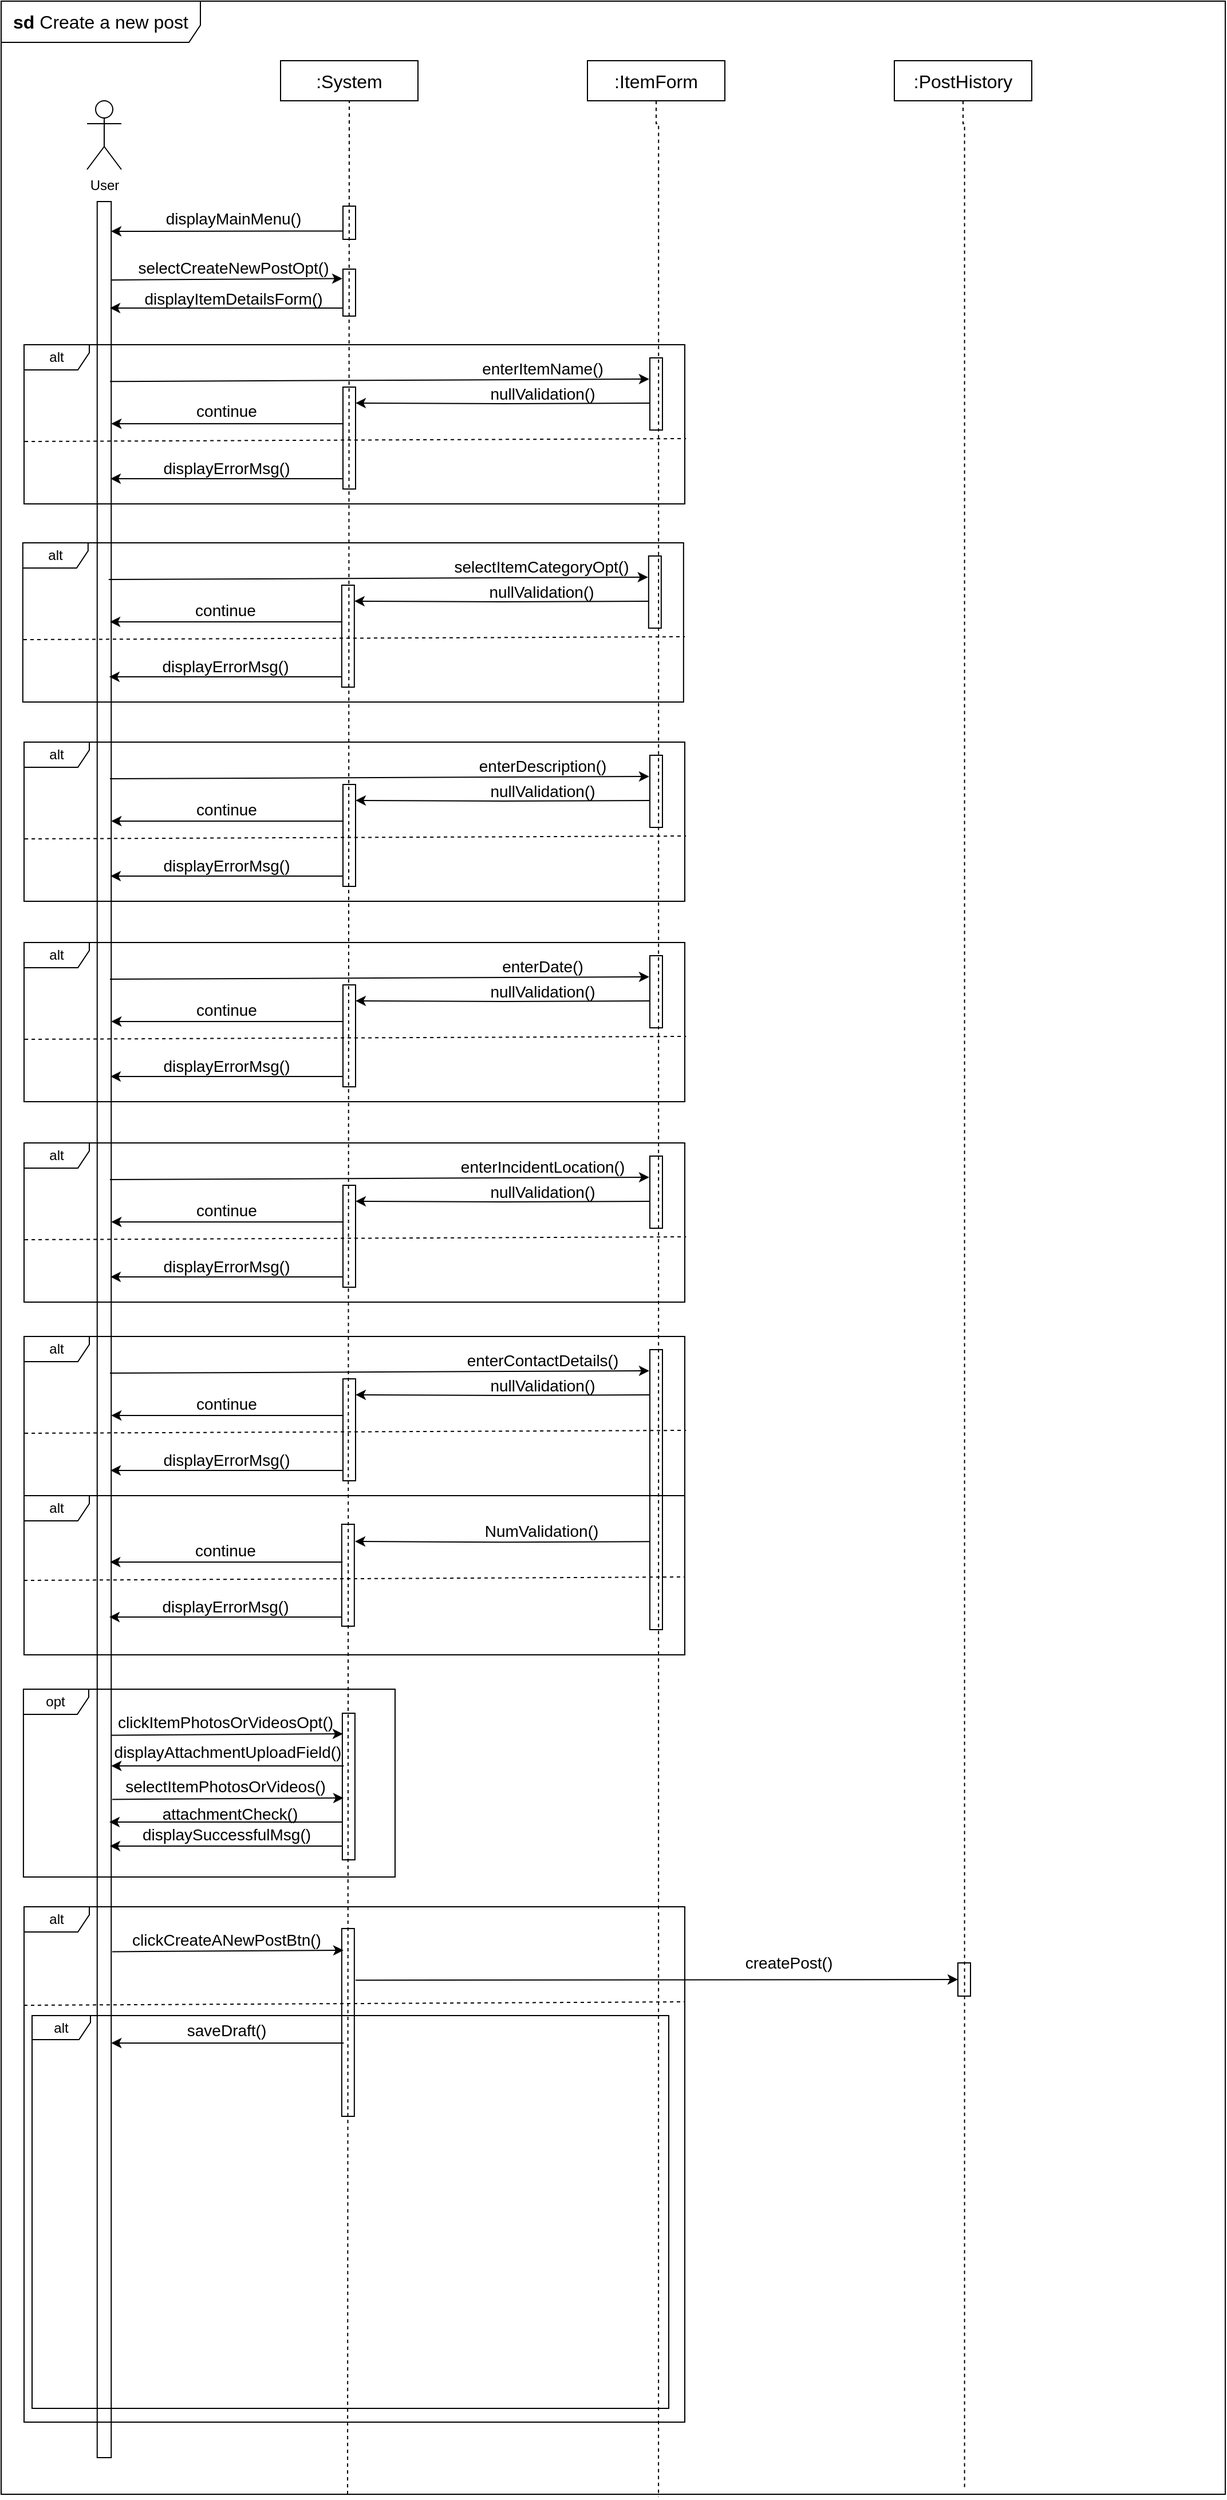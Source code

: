 <mxfile version="28.1.0">
  <diagram name="Page-1" id="sgsQ7huBA6DXoUmc6Gqc">
    <mxGraphModel dx="922" dy="937" grid="0" gridSize="10" guides="1" tooltips="1" connect="1" arrows="1" fold="1" page="0" pageScale="1" pageWidth="1100" pageHeight="850" math="0" shadow="0">
      <root>
        <mxCell id="0" />
        <mxCell id="1" parent="0" />
        <mxCell id="ZG9ES1SagPVRFGCV5ww2-1" value="User" style="shape=umlActor;verticalLabelPosition=bottom;verticalAlign=top;html=1;outlineConnect=0;" parent="1" vertex="1">
          <mxGeometry x="87" y="103" width="30" height="60" as="geometry" />
        </mxCell>
        <mxCell id="ZG9ES1SagPVRFGCV5ww2-2" value="" style="rounded=0;whiteSpace=wrap;html=1;" parent="1" vertex="1">
          <mxGeometry x="95.88" y="191" width="12.25" height="1970" as="geometry" />
        </mxCell>
        <mxCell id="ZG9ES1SagPVRFGCV5ww2-4" value="&lt;font style=&quot;font-size: 16px;&quot;&gt;&lt;b style=&quot;&quot;&gt;sd&lt;/b&gt; Create a new post&lt;/font&gt;" style="shape=umlFrame;whiteSpace=wrap;html=1;pointerEvents=0;width=174;height=36;movable=1;resizable=1;rotatable=1;deletable=1;editable=1;locked=0;connectable=1;" parent="1" vertex="1">
          <mxGeometry x="12" y="16" width="1069" height="2177" as="geometry" />
        </mxCell>
        <mxCell id="eCXgvbWs65na6q_Dgukh-114" style="edgeStyle=orthogonalEdgeStyle;rounded=0;orthogonalLoop=1;jettySize=auto;html=1;exitX=0.5;exitY=1;exitDx=0;exitDy=0;dashed=1;endArrow=none;endFill=0;movable=1;resizable=1;rotatable=1;deletable=1;editable=1;locked=0;connectable=1;entryX=0.537;entryY=1.001;entryDx=0;entryDy=0;entryPerimeter=0;" parent="1" source="ZG9ES1SagPVRFGCV5ww2-6" edge="1" target="ZG9ES1SagPVRFGCV5ww2-4">
          <mxGeometry relative="1" as="geometry">
            <mxPoint x="584" y="2029" as="targetPoint" />
          </mxGeometry>
        </mxCell>
        <mxCell id="ZG9ES1SagPVRFGCV5ww2-6" value=":ItemForm" style="rounded=0;whiteSpace=wrap;html=1;fillColor=none;fontSize=16;" parent="1" vertex="1">
          <mxGeometry x="524" y="68" width="120" height="35" as="geometry" />
        </mxCell>
        <mxCell id="ZG9ES1SagPVRFGCV5ww2-7" value=":PostHistory" style="rounded=0;whiteSpace=wrap;html=1;fillColor=none;fontSize=16;" parent="1" vertex="1">
          <mxGeometry x="792" y="68" width="120" height="35" as="geometry" />
        </mxCell>
        <mxCell id="ZG9ES1SagPVRFGCV5ww2-8" value=":System" style="rounded=0;whiteSpace=wrap;html=1;fillColor=none;fontSize=16;" parent="1" vertex="1">
          <mxGeometry x="256" y="68" width="120" height="35" as="geometry" />
        </mxCell>
        <mxCell id="ZG9ES1SagPVRFGCV5ww2-16" value="" style="rounded=0;whiteSpace=wrap;html=1;fillColor=none;" parent="1" vertex="1">
          <mxGeometry x="310.5" y="195" width="11" height="29" as="geometry" />
        </mxCell>
        <mxCell id="ZG9ES1SagPVRFGCV5ww2-26" style="edgeStyle=orthogonalEdgeStyle;rounded=0;orthogonalLoop=1;jettySize=auto;html=1;exitX=0;exitY=0.75;exitDx=0;exitDy=0;" parent="1" source="ZG9ES1SagPVRFGCV5ww2-16" edge="1">
          <mxGeometry relative="1" as="geometry">
            <mxPoint x="108" y="217" as="targetPoint" />
            <Array as="points">
              <mxPoint x="108" y="217" />
            </Array>
          </mxGeometry>
        </mxCell>
        <mxCell id="ZG9ES1SagPVRFGCV5ww2-27" value="displayMainMenu()" style="text;strokeColor=none;align=center;fillColor=none;html=1;verticalAlign=middle;whiteSpace=wrap;rounded=0;fontSize=14;" parent="1" vertex="1">
          <mxGeometry x="185" y="191" width="60" height="30" as="geometry" />
        </mxCell>
        <mxCell id="ZG9ES1SagPVRFGCV5ww2-28" value="" style="rounded=0;whiteSpace=wrap;html=1;fillColor=none;" parent="1" vertex="1">
          <mxGeometry x="310.5" y="250" width="11" height="41" as="geometry" />
        </mxCell>
        <mxCell id="ZG9ES1SagPVRFGCV5ww2-29" value="" style="endArrow=classic;html=1;rounded=0;entryX=0;entryY=0.25;entryDx=0;entryDy=0;exitX=0.994;exitY=0.139;exitDx=0;exitDy=0;exitPerimeter=0;" parent="1" edge="1">
          <mxGeometry width="50" height="50" relative="1" as="geometry">
            <mxPoint x="108.057" y="259.481" as="sourcePoint" />
            <mxPoint x="310" y="258.25" as="targetPoint" />
          </mxGeometry>
        </mxCell>
        <mxCell id="ZG9ES1SagPVRFGCV5ww2-30" value="selectCreateNewPostOpt()" style="text;strokeColor=none;align=center;fillColor=none;html=1;verticalAlign=middle;whiteSpace=wrap;rounded=0;fontSize=14;" parent="1" vertex="1">
          <mxGeometry x="185" y="234" width="60" height="30" as="geometry" />
        </mxCell>
        <mxCell id="ZG9ES1SagPVRFGCV5ww2-33" value="displayItemDetailsForm()" style="text;strokeColor=none;align=center;fillColor=none;html=1;verticalAlign=middle;whiteSpace=wrap;rounded=0;fontSize=14;" parent="1" vertex="1">
          <mxGeometry x="185" y="261" width="60" height="30" as="geometry" />
        </mxCell>
        <mxCell id="eCXgvbWs65na6q_Dgukh-1" style="edgeStyle=orthogonalEdgeStyle;rounded=0;orthogonalLoop=1;jettySize=auto;html=1;exitX=0;exitY=0.75;exitDx=0;exitDy=0;entryX=0.994;entryY=0.041;entryDx=0;entryDy=0;entryPerimeter=0;" parent="1" edge="1">
          <mxGeometry relative="1" as="geometry">
            <mxPoint x="310" y="284" as="sourcePoint" />
            <mxPoint x="107" y="284" as="targetPoint" />
          </mxGeometry>
        </mxCell>
        <mxCell id="eCXgvbWs65na6q_Dgukh-3" value="" style="rounded=0;whiteSpace=wrap;html=1;fillColor=none;" parent="1" vertex="1">
          <mxGeometry x="578.5" y="327.5" width="11" height="63" as="geometry" />
        </mxCell>
        <mxCell id="eCXgvbWs65na6q_Dgukh-6" value="enterItemName()" style="text;strokeColor=none;align=center;fillColor=none;html=1;verticalAlign=middle;whiteSpace=wrap;rounded=0;fontSize=14;" parent="1" vertex="1">
          <mxGeometry x="455" y="322" width="60" height="30" as="geometry" />
        </mxCell>
        <mxCell id="eCXgvbWs65na6q_Dgukh-7" value="" style="endArrow=none;dashed=1;html=1;rounded=0;entryX=0.5;entryY=1;entryDx=0;entryDy=0;exitX=0.283;exitY=1;exitDx=0;exitDy=0;exitPerimeter=0;movable=0;resizable=0;rotatable=0;deletable=0;editable=0;locked=1;connectable=0;" parent="1" source="ZG9ES1SagPVRFGCV5ww2-4" target="ZG9ES1SagPVRFGCV5ww2-8" edge="1">
          <mxGeometry width="50" height="50" relative="1" as="geometry">
            <mxPoint x="313" y="465" as="sourcePoint" />
            <mxPoint x="363" y="415" as="targetPoint" />
          </mxGeometry>
        </mxCell>
        <mxCell id="eCXgvbWs65na6q_Dgukh-10" value="alt" style="shape=umlFrame;whiteSpace=wrap;html=1;pointerEvents=0;width=57;height=22;" parent="1" vertex="1">
          <mxGeometry x="32" y="316" width="577" height="139" as="geometry" />
        </mxCell>
        <mxCell id="eCXgvbWs65na6q_Dgukh-13" value="" style="rounded=0;whiteSpace=wrap;html=1;fillColor=none;" parent="1" vertex="1">
          <mxGeometry x="310.5" y="353" width="11" height="89" as="geometry" />
        </mxCell>
        <mxCell id="eCXgvbWs65na6q_Dgukh-15" style="edgeStyle=orthogonalEdgeStyle;rounded=0;orthogonalLoop=1;jettySize=auto;html=1;entryX=0.994;entryY=0.041;entryDx=0;entryDy=0;entryPerimeter=0;" parent="1" edge="1">
          <mxGeometry relative="1" as="geometry">
            <mxPoint x="579" y="367" as="sourcePoint" />
            <mxPoint x="321.5" y="366.91" as="targetPoint" />
          </mxGeometry>
        </mxCell>
        <mxCell id="eCXgvbWs65na6q_Dgukh-16" value="nullValidation()" style="text;strokeColor=none;align=center;fillColor=none;html=1;verticalAlign=middle;whiteSpace=wrap;rounded=0;fontSize=14;" parent="1" vertex="1">
          <mxGeometry x="455" y="344" width="60" height="30" as="geometry" />
        </mxCell>
        <mxCell id="eCXgvbWs65na6q_Dgukh-19" value="" style="endArrow=none;dashed=1;html=1;rounded=0;exitX=0.001;exitY=0.608;exitDx=0;exitDy=0;exitPerimeter=0;entryX=1.003;entryY=0.501;entryDx=0;entryDy=0;entryPerimeter=0;" parent="1" source="eCXgvbWs65na6q_Dgukh-10" edge="1">
          <mxGeometry width="50" height="50" relative="1" as="geometry">
            <mxPoint x="249.282" y="398.694" as="sourcePoint" />
            <mxPoint x="610.077" y="397.999" as="targetPoint" />
          </mxGeometry>
        </mxCell>
        <mxCell id="eCXgvbWs65na6q_Dgukh-20" style="edgeStyle=orthogonalEdgeStyle;rounded=0;orthogonalLoop=1;jettySize=auto;html=1;exitX=0;exitY=0.75;exitDx=0;exitDy=0;entryX=0.994;entryY=0.041;entryDx=0;entryDy=0;entryPerimeter=0;" parent="1" edge="1">
          <mxGeometry relative="1" as="geometry">
            <mxPoint x="311.13" y="385" as="sourcePoint" />
            <mxPoint x="108.13" y="385" as="targetPoint" />
          </mxGeometry>
        </mxCell>
        <mxCell id="eCXgvbWs65na6q_Dgukh-21" style="edgeStyle=orthogonalEdgeStyle;rounded=0;orthogonalLoop=1;jettySize=auto;html=1;exitX=0;exitY=0.75;exitDx=0;exitDy=0;entryX=0.994;entryY=0.041;entryDx=0;entryDy=0;entryPerimeter=0;" parent="1" edge="1">
          <mxGeometry relative="1" as="geometry">
            <mxPoint x="310.5" y="433" as="sourcePoint" />
            <mxPoint x="107.5" y="433" as="targetPoint" />
          </mxGeometry>
        </mxCell>
        <mxCell id="eCXgvbWs65na6q_Dgukh-22" value="displayErrorMsg()" style="text;strokeColor=none;align=center;fillColor=none;html=1;verticalAlign=middle;whiteSpace=wrap;rounded=0;fontSize=14;" parent="1" vertex="1">
          <mxGeometry x="179" y="409" width="60" height="30" as="geometry" />
        </mxCell>
        <mxCell id="eCXgvbWs65na6q_Dgukh-25" value="continue" style="text;strokeColor=none;align=center;fillColor=none;html=1;verticalAlign=middle;whiteSpace=wrap;rounded=0;fontSize=14;" parent="1" vertex="1">
          <mxGeometry x="179" y="359" width="60" height="30" as="geometry" />
        </mxCell>
        <mxCell id="eCXgvbWs65na6q_Dgukh-27" value="" style="endArrow=classic;html=1;rounded=0;entryX=0;entryY=0.25;entryDx=0;entryDy=0;exitX=0.913;exitY=0.091;exitDx=0;exitDy=0;exitPerimeter=0;" parent="1" edge="1">
          <mxGeometry width="50" height="50" relative="1" as="geometry">
            <mxPoint x="107.064" y="348.14" as="sourcePoint" />
            <mxPoint x="577.943" y="346" as="targetPoint" />
          </mxGeometry>
        </mxCell>
        <mxCell id="eCXgvbWs65na6q_Dgukh-28" value="" style="rounded=0;whiteSpace=wrap;html=1;fillColor=none;" parent="1" vertex="1">
          <mxGeometry x="577.42" y="500.5" width="11" height="63" as="geometry" />
        </mxCell>
        <mxCell id="eCXgvbWs65na6q_Dgukh-29" value="selectItemCategoryOpt()" style="text;strokeColor=none;align=center;fillColor=none;html=1;verticalAlign=middle;whiteSpace=wrap;rounded=0;fontSize=14;" parent="1" vertex="1">
          <mxGeometry x="453.92" y="495" width="60" height="30" as="geometry" />
        </mxCell>
        <mxCell id="eCXgvbWs65na6q_Dgukh-30" value="alt" style="shape=umlFrame;whiteSpace=wrap;html=1;pointerEvents=0;width=57;height=22;" parent="1" vertex="1">
          <mxGeometry x="30.92" y="489" width="577" height="139" as="geometry" />
        </mxCell>
        <mxCell id="eCXgvbWs65na6q_Dgukh-31" value="" style="rounded=0;whiteSpace=wrap;html=1;fillColor=none;" parent="1" vertex="1">
          <mxGeometry x="309.42" y="526" width="11" height="89" as="geometry" />
        </mxCell>
        <mxCell id="eCXgvbWs65na6q_Dgukh-32" style="edgeStyle=orthogonalEdgeStyle;rounded=0;orthogonalLoop=1;jettySize=auto;html=1;entryX=0.994;entryY=0.041;entryDx=0;entryDy=0;entryPerimeter=0;" parent="1" edge="1">
          <mxGeometry relative="1" as="geometry">
            <mxPoint x="577.92" y="540" as="sourcePoint" />
            <mxPoint x="320.42" y="539.91" as="targetPoint" />
          </mxGeometry>
        </mxCell>
        <mxCell id="eCXgvbWs65na6q_Dgukh-33" value="nullValidation()" style="text;strokeColor=none;align=center;fillColor=none;html=1;verticalAlign=middle;whiteSpace=wrap;rounded=0;fontSize=14;" parent="1" vertex="1">
          <mxGeometry x="453.92" y="517" width="60" height="30" as="geometry" />
        </mxCell>
        <mxCell id="eCXgvbWs65na6q_Dgukh-34" value="" style="endArrow=none;dashed=1;html=1;rounded=0;exitX=0.001;exitY=0.608;exitDx=0;exitDy=0;exitPerimeter=0;entryX=1.003;entryY=0.501;entryDx=0;entryDy=0;entryPerimeter=0;" parent="1" source="eCXgvbWs65na6q_Dgukh-30" edge="1">
          <mxGeometry width="50" height="50" relative="1" as="geometry">
            <mxPoint x="248.202" y="571.694" as="sourcePoint" />
            <mxPoint x="608.997" y="570.999" as="targetPoint" />
          </mxGeometry>
        </mxCell>
        <mxCell id="eCXgvbWs65na6q_Dgukh-35" style="edgeStyle=orthogonalEdgeStyle;rounded=0;orthogonalLoop=1;jettySize=auto;html=1;exitX=0;exitY=0.75;exitDx=0;exitDy=0;entryX=0.994;entryY=0.041;entryDx=0;entryDy=0;entryPerimeter=0;" parent="1" edge="1">
          <mxGeometry relative="1" as="geometry">
            <mxPoint x="310.05" y="558" as="sourcePoint" />
            <mxPoint x="107.05" y="558" as="targetPoint" />
          </mxGeometry>
        </mxCell>
        <mxCell id="eCXgvbWs65na6q_Dgukh-36" style="edgeStyle=orthogonalEdgeStyle;rounded=0;orthogonalLoop=1;jettySize=auto;html=1;exitX=0;exitY=0.75;exitDx=0;exitDy=0;entryX=0.994;entryY=0.041;entryDx=0;entryDy=0;entryPerimeter=0;" parent="1" edge="1">
          <mxGeometry relative="1" as="geometry">
            <mxPoint x="309.42" y="606" as="sourcePoint" />
            <mxPoint x="106.42" y="606" as="targetPoint" />
          </mxGeometry>
        </mxCell>
        <mxCell id="eCXgvbWs65na6q_Dgukh-37" value="displayErrorMsg()" style="text;strokeColor=none;align=center;fillColor=none;html=1;verticalAlign=middle;whiteSpace=wrap;rounded=0;fontSize=14;" parent="1" vertex="1">
          <mxGeometry x="177.92" y="582" width="60" height="30" as="geometry" />
        </mxCell>
        <mxCell id="eCXgvbWs65na6q_Dgukh-38" value="continue" style="text;strokeColor=none;align=center;fillColor=none;html=1;verticalAlign=middle;whiteSpace=wrap;rounded=0;fontSize=14;" parent="1" vertex="1">
          <mxGeometry x="177.92" y="533" width="60" height="30" as="geometry" />
        </mxCell>
        <mxCell id="eCXgvbWs65na6q_Dgukh-39" value="" style="endArrow=classic;html=1;rounded=0;entryX=0;entryY=0.25;entryDx=0;entryDy=0;exitX=0.913;exitY=0.091;exitDx=0;exitDy=0;exitPerimeter=0;" parent="1" edge="1">
          <mxGeometry width="50" height="50" relative="1" as="geometry">
            <mxPoint x="105.92" y="521" as="sourcePoint" />
            <mxPoint x="576.863" y="519" as="targetPoint" />
          </mxGeometry>
        </mxCell>
        <mxCell id="eCXgvbWs65na6q_Dgukh-43" value="" style="rounded=0;whiteSpace=wrap;html=1;fillColor=none;" parent="1" vertex="1">
          <mxGeometry x="578.5" y="674.5" width="11" height="63" as="geometry" />
        </mxCell>
        <mxCell id="eCXgvbWs65na6q_Dgukh-44" value="enterDescription()" style="text;strokeColor=none;align=center;fillColor=none;html=1;verticalAlign=middle;whiteSpace=wrap;rounded=0;fontSize=14;" parent="1" vertex="1">
          <mxGeometry x="455" y="669" width="60" height="30" as="geometry" />
        </mxCell>
        <mxCell id="eCXgvbWs65na6q_Dgukh-45" value="alt" style="shape=umlFrame;whiteSpace=wrap;html=1;pointerEvents=0;width=57;height=22;" parent="1" vertex="1">
          <mxGeometry x="32" y="663" width="577" height="139" as="geometry" />
        </mxCell>
        <mxCell id="eCXgvbWs65na6q_Dgukh-46" value="" style="rounded=0;whiteSpace=wrap;html=1;fillColor=none;" parent="1" vertex="1">
          <mxGeometry x="310.5" y="700" width="11" height="89" as="geometry" />
        </mxCell>
        <mxCell id="eCXgvbWs65na6q_Dgukh-47" style="edgeStyle=orthogonalEdgeStyle;rounded=0;orthogonalLoop=1;jettySize=auto;html=1;entryX=0.994;entryY=0.041;entryDx=0;entryDy=0;entryPerimeter=0;" parent="1" edge="1">
          <mxGeometry relative="1" as="geometry">
            <mxPoint x="579" y="714" as="sourcePoint" />
            <mxPoint x="321.5" y="713.91" as="targetPoint" />
          </mxGeometry>
        </mxCell>
        <mxCell id="eCXgvbWs65na6q_Dgukh-48" value="nullValidation()" style="text;strokeColor=none;align=center;fillColor=none;html=1;verticalAlign=middle;whiteSpace=wrap;rounded=0;fontSize=14;" parent="1" vertex="1">
          <mxGeometry x="455" y="691" width="60" height="30" as="geometry" />
        </mxCell>
        <mxCell id="eCXgvbWs65na6q_Dgukh-49" value="" style="endArrow=none;dashed=1;html=1;rounded=0;exitX=0.001;exitY=0.608;exitDx=0;exitDy=0;exitPerimeter=0;entryX=1.003;entryY=0.501;entryDx=0;entryDy=0;entryPerimeter=0;" parent="1" source="eCXgvbWs65na6q_Dgukh-45" edge="1">
          <mxGeometry width="50" height="50" relative="1" as="geometry">
            <mxPoint x="249.282" y="745.694" as="sourcePoint" />
            <mxPoint x="610.077" y="744.999" as="targetPoint" />
          </mxGeometry>
        </mxCell>
        <mxCell id="eCXgvbWs65na6q_Dgukh-50" style="edgeStyle=orthogonalEdgeStyle;rounded=0;orthogonalLoop=1;jettySize=auto;html=1;exitX=0;exitY=0.75;exitDx=0;exitDy=0;entryX=0.994;entryY=0.041;entryDx=0;entryDy=0;entryPerimeter=0;" parent="1" edge="1">
          <mxGeometry relative="1" as="geometry">
            <mxPoint x="311.13" y="732" as="sourcePoint" />
            <mxPoint x="108.13" y="732" as="targetPoint" />
          </mxGeometry>
        </mxCell>
        <mxCell id="eCXgvbWs65na6q_Dgukh-51" style="edgeStyle=orthogonalEdgeStyle;rounded=0;orthogonalLoop=1;jettySize=auto;html=1;exitX=0;exitY=0.75;exitDx=0;exitDy=0;entryX=0.994;entryY=0.041;entryDx=0;entryDy=0;entryPerimeter=0;" parent="1" edge="1">
          <mxGeometry relative="1" as="geometry">
            <mxPoint x="310.5" y="780" as="sourcePoint" />
            <mxPoint x="107.5" y="780" as="targetPoint" />
          </mxGeometry>
        </mxCell>
        <mxCell id="eCXgvbWs65na6q_Dgukh-52" value="displayErrorMsg()" style="text;strokeColor=none;align=center;fillColor=none;html=1;verticalAlign=middle;whiteSpace=wrap;rounded=0;fontSize=14;" parent="1" vertex="1">
          <mxGeometry x="179" y="756" width="60" height="30" as="geometry" />
        </mxCell>
        <mxCell id="eCXgvbWs65na6q_Dgukh-53" value="continue" style="text;strokeColor=none;align=center;fillColor=none;html=1;verticalAlign=middle;whiteSpace=wrap;rounded=0;fontSize=14;" parent="1" vertex="1">
          <mxGeometry x="179" y="707" width="60" height="30" as="geometry" />
        </mxCell>
        <mxCell id="eCXgvbWs65na6q_Dgukh-54" value="" style="endArrow=classic;html=1;rounded=0;entryX=0;entryY=0.25;entryDx=0;entryDy=0;exitX=0.913;exitY=0.091;exitDx=0;exitDy=0;exitPerimeter=0;" parent="1" edge="1">
          <mxGeometry width="50" height="50" relative="1" as="geometry">
            <mxPoint x="107" y="695" as="sourcePoint" />
            <mxPoint x="577.943" y="693" as="targetPoint" />
          </mxGeometry>
        </mxCell>
        <mxCell id="eCXgvbWs65na6q_Dgukh-56" value="" style="rounded=0;whiteSpace=wrap;html=1;fillColor=none;" parent="1" vertex="1">
          <mxGeometry x="578.5" y="849.5" width="11" height="63" as="geometry" />
        </mxCell>
        <mxCell id="eCXgvbWs65na6q_Dgukh-57" value="enterDate()" style="text;strokeColor=none;align=center;fillColor=none;html=1;verticalAlign=middle;whiteSpace=wrap;rounded=0;fontSize=14;" parent="1" vertex="1">
          <mxGeometry x="455" y="844" width="60" height="30" as="geometry" />
        </mxCell>
        <mxCell id="eCXgvbWs65na6q_Dgukh-58" value="alt" style="shape=umlFrame;whiteSpace=wrap;html=1;pointerEvents=0;width=57;height=22;" parent="1" vertex="1">
          <mxGeometry x="32" y="838" width="577" height="139" as="geometry" />
        </mxCell>
        <mxCell id="eCXgvbWs65na6q_Dgukh-59" value="" style="rounded=0;whiteSpace=wrap;html=1;fillColor=none;" parent="1" vertex="1">
          <mxGeometry x="310.5" y="875" width="11" height="89" as="geometry" />
        </mxCell>
        <mxCell id="eCXgvbWs65na6q_Dgukh-60" style="edgeStyle=orthogonalEdgeStyle;rounded=0;orthogonalLoop=1;jettySize=auto;html=1;entryX=0.994;entryY=0.041;entryDx=0;entryDy=0;entryPerimeter=0;" parent="1" edge="1">
          <mxGeometry relative="1" as="geometry">
            <mxPoint x="579" y="889" as="sourcePoint" />
            <mxPoint x="321.5" y="888.91" as="targetPoint" />
          </mxGeometry>
        </mxCell>
        <mxCell id="eCXgvbWs65na6q_Dgukh-61" value="nullValidation()" style="text;strokeColor=none;align=center;fillColor=none;html=1;verticalAlign=middle;whiteSpace=wrap;rounded=0;fontSize=14;" parent="1" vertex="1">
          <mxGeometry x="455" y="866" width="60" height="30" as="geometry" />
        </mxCell>
        <mxCell id="eCXgvbWs65na6q_Dgukh-62" value="" style="endArrow=none;dashed=1;html=1;rounded=0;exitX=0.001;exitY=0.608;exitDx=0;exitDy=0;exitPerimeter=0;entryX=1.003;entryY=0.501;entryDx=0;entryDy=0;entryPerimeter=0;" parent="1" source="eCXgvbWs65na6q_Dgukh-58" edge="1">
          <mxGeometry width="50" height="50" relative="1" as="geometry">
            <mxPoint x="249.282" y="920.694" as="sourcePoint" />
            <mxPoint x="610.077" y="919.999" as="targetPoint" />
          </mxGeometry>
        </mxCell>
        <mxCell id="eCXgvbWs65na6q_Dgukh-63" style="edgeStyle=orthogonalEdgeStyle;rounded=0;orthogonalLoop=1;jettySize=auto;html=1;exitX=0;exitY=0.75;exitDx=0;exitDy=0;entryX=0.994;entryY=0.041;entryDx=0;entryDy=0;entryPerimeter=0;" parent="1" edge="1">
          <mxGeometry relative="1" as="geometry">
            <mxPoint x="311.13" y="907" as="sourcePoint" />
            <mxPoint x="108.13" y="907" as="targetPoint" />
          </mxGeometry>
        </mxCell>
        <mxCell id="eCXgvbWs65na6q_Dgukh-64" style="edgeStyle=orthogonalEdgeStyle;rounded=0;orthogonalLoop=1;jettySize=auto;html=1;exitX=0;exitY=0.75;exitDx=0;exitDy=0;entryX=0.994;entryY=0.041;entryDx=0;entryDy=0;entryPerimeter=0;" parent="1" edge="1">
          <mxGeometry relative="1" as="geometry">
            <mxPoint x="310.5" y="955" as="sourcePoint" />
            <mxPoint x="107.5" y="955" as="targetPoint" />
          </mxGeometry>
        </mxCell>
        <mxCell id="eCXgvbWs65na6q_Dgukh-65" value="displayErrorMsg()" style="text;strokeColor=none;align=center;fillColor=none;html=1;verticalAlign=middle;whiteSpace=wrap;rounded=0;fontSize=14;" parent="1" vertex="1">
          <mxGeometry x="179" y="931" width="60" height="30" as="geometry" />
        </mxCell>
        <mxCell id="eCXgvbWs65na6q_Dgukh-66" value="continue" style="text;strokeColor=none;align=center;fillColor=none;html=1;verticalAlign=middle;whiteSpace=wrap;rounded=0;fontSize=14;" parent="1" vertex="1">
          <mxGeometry x="179" y="882" width="60" height="30" as="geometry" />
        </mxCell>
        <mxCell id="eCXgvbWs65na6q_Dgukh-67" value="" style="endArrow=classic;html=1;rounded=0;entryX=0;entryY=0.25;entryDx=0;entryDy=0;exitX=0.913;exitY=0.091;exitDx=0;exitDy=0;exitPerimeter=0;" parent="1" edge="1">
          <mxGeometry width="50" height="50" relative="1" as="geometry">
            <mxPoint x="107" y="870" as="sourcePoint" />
            <mxPoint x="577.943" y="868" as="targetPoint" />
          </mxGeometry>
        </mxCell>
        <mxCell id="eCXgvbWs65na6q_Dgukh-69" value="" style="rounded=0;whiteSpace=wrap;html=1;fillColor=none;" parent="1" vertex="1">
          <mxGeometry x="578.5" y="1024.5" width="11" height="63" as="geometry" />
        </mxCell>
        <mxCell id="eCXgvbWs65na6q_Dgukh-70" value="enterIncidentLocation()" style="text;strokeColor=none;align=center;fillColor=none;html=1;verticalAlign=middle;whiteSpace=wrap;rounded=0;fontSize=14;" parent="1" vertex="1">
          <mxGeometry x="455" y="1019" width="60" height="30" as="geometry" />
        </mxCell>
        <mxCell id="eCXgvbWs65na6q_Dgukh-71" value="alt" style="shape=umlFrame;whiteSpace=wrap;html=1;pointerEvents=0;width=57;height=22;" parent="1" vertex="1">
          <mxGeometry x="32" y="1013" width="577" height="139" as="geometry" />
        </mxCell>
        <mxCell id="eCXgvbWs65na6q_Dgukh-72" value="" style="rounded=0;whiteSpace=wrap;html=1;fillColor=none;" parent="1" vertex="1">
          <mxGeometry x="310.5" y="1050" width="11" height="89" as="geometry" />
        </mxCell>
        <mxCell id="eCXgvbWs65na6q_Dgukh-73" style="edgeStyle=orthogonalEdgeStyle;rounded=0;orthogonalLoop=1;jettySize=auto;html=1;entryX=0.994;entryY=0.041;entryDx=0;entryDy=0;entryPerimeter=0;" parent="1" edge="1">
          <mxGeometry relative="1" as="geometry">
            <mxPoint x="579" y="1064" as="sourcePoint" />
            <mxPoint x="321.5" y="1063.91" as="targetPoint" />
          </mxGeometry>
        </mxCell>
        <mxCell id="eCXgvbWs65na6q_Dgukh-74" value="nullValidation()" style="text;strokeColor=none;align=center;fillColor=none;html=1;verticalAlign=middle;whiteSpace=wrap;rounded=0;fontSize=14;" parent="1" vertex="1">
          <mxGeometry x="455" y="1041" width="60" height="30" as="geometry" />
        </mxCell>
        <mxCell id="eCXgvbWs65na6q_Dgukh-75" value="" style="endArrow=none;dashed=1;html=1;rounded=0;exitX=0.001;exitY=0.608;exitDx=0;exitDy=0;exitPerimeter=0;entryX=1.003;entryY=0.501;entryDx=0;entryDy=0;entryPerimeter=0;" parent="1" source="eCXgvbWs65na6q_Dgukh-71" edge="1">
          <mxGeometry width="50" height="50" relative="1" as="geometry">
            <mxPoint x="249.282" y="1095.694" as="sourcePoint" />
            <mxPoint x="610.077" y="1094.999" as="targetPoint" />
          </mxGeometry>
        </mxCell>
        <mxCell id="eCXgvbWs65na6q_Dgukh-76" style="edgeStyle=orthogonalEdgeStyle;rounded=0;orthogonalLoop=1;jettySize=auto;html=1;exitX=0;exitY=0.75;exitDx=0;exitDy=0;entryX=0.994;entryY=0.041;entryDx=0;entryDy=0;entryPerimeter=0;" parent="1" edge="1">
          <mxGeometry relative="1" as="geometry">
            <mxPoint x="311.13" y="1082" as="sourcePoint" />
            <mxPoint x="108.13" y="1082" as="targetPoint" />
          </mxGeometry>
        </mxCell>
        <mxCell id="eCXgvbWs65na6q_Dgukh-77" style="edgeStyle=orthogonalEdgeStyle;rounded=0;orthogonalLoop=1;jettySize=auto;html=1;exitX=0;exitY=0.75;exitDx=0;exitDy=0;entryX=0.994;entryY=0.041;entryDx=0;entryDy=0;entryPerimeter=0;" parent="1" edge="1">
          <mxGeometry relative="1" as="geometry">
            <mxPoint x="310.5" y="1130" as="sourcePoint" />
            <mxPoint x="107.5" y="1130" as="targetPoint" />
          </mxGeometry>
        </mxCell>
        <mxCell id="eCXgvbWs65na6q_Dgukh-78" value="displayErrorMsg()" style="text;strokeColor=none;align=center;fillColor=none;html=1;verticalAlign=middle;whiteSpace=wrap;rounded=0;fontSize=14;" parent="1" vertex="1">
          <mxGeometry x="179" y="1106" width="60" height="30" as="geometry" />
        </mxCell>
        <mxCell id="eCXgvbWs65na6q_Dgukh-79" value="continue" style="text;strokeColor=none;align=center;fillColor=none;html=1;verticalAlign=middle;whiteSpace=wrap;rounded=0;fontSize=14;" parent="1" vertex="1">
          <mxGeometry x="179" y="1057" width="60" height="30" as="geometry" />
        </mxCell>
        <mxCell id="eCXgvbWs65na6q_Dgukh-80" value="" style="endArrow=classic;html=1;rounded=0;entryX=0;entryY=0.25;entryDx=0;entryDy=0;exitX=0.913;exitY=0.091;exitDx=0;exitDy=0;exitPerimeter=0;" parent="1" edge="1">
          <mxGeometry width="50" height="50" relative="1" as="geometry">
            <mxPoint x="107" y="1045" as="sourcePoint" />
            <mxPoint x="577.943" y="1043" as="targetPoint" />
          </mxGeometry>
        </mxCell>
        <mxCell id="eCXgvbWs65na6q_Dgukh-82" value="" style="rounded=0;whiteSpace=wrap;html=1;fillColor=none;" parent="1" vertex="1">
          <mxGeometry x="578.5" y="1193.5" width="11" height="244.5" as="geometry" />
        </mxCell>
        <mxCell id="eCXgvbWs65na6q_Dgukh-83" value="enterContactDetails()" style="text;strokeColor=none;align=center;fillColor=none;html=1;verticalAlign=middle;whiteSpace=wrap;rounded=0;fontSize=14;" parent="1" vertex="1">
          <mxGeometry x="455" y="1188" width="60" height="30" as="geometry" />
        </mxCell>
        <mxCell id="eCXgvbWs65na6q_Dgukh-84" value="alt" style="shape=umlFrame;whiteSpace=wrap;html=1;pointerEvents=0;width=57;height=22;" parent="1" vertex="1">
          <mxGeometry x="32.0" y="1182" width="577" height="139" as="geometry" />
        </mxCell>
        <mxCell id="eCXgvbWs65na6q_Dgukh-85" value="" style="rounded=0;whiteSpace=wrap;html=1;fillColor=none;" parent="1" vertex="1">
          <mxGeometry x="310.5" y="1219" width="11" height="89" as="geometry" />
        </mxCell>
        <mxCell id="eCXgvbWs65na6q_Dgukh-86" style="edgeStyle=orthogonalEdgeStyle;rounded=0;orthogonalLoop=1;jettySize=auto;html=1;entryX=0.994;entryY=0.041;entryDx=0;entryDy=0;entryPerimeter=0;" parent="1" edge="1">
          <mxGeometry relative="1" as="geometry">
            <mxPoint x="579.0" y="1233" as="sourcePoint" />
            <mxPoint x="321.5" y="1232.91" as="targetPoint" />
          </mxGeometry>
        </mxCell>
        <mxCell id="eCXgvbWs65na6q_Dgukh-87" value="nullValidation()" style="text;strokeColor=none;align=center;fillColor=none;html=1;verticalAlign=middle;whiteSpace=wrap;rounded=0;fontSize=14;" parent="1" vertex="1">
          <mxGeometry x="455" y="1210" width="60" height="30" as="geometry" />
        </mxCell>
        <mxCell id="eCXgvbWs65na6q_Dgukh-88" value="" style="endArrow=none;dashed=1;html=1;rounded=0;exitX=0.001;exitY=0.608;exitDx=0;exitDy=0;exitPerimeter=0;entryX=1.003;entryY=0.501;entryDx=0;entryDy=0;entryPerimeter=0;" parent="1" source="eCXgvbWs65na6q_Dgukh-84" edge="1">
          <mxGeometry width="50" height="50" relative="1" as="geometry">
            <mxPoint x="249.282" y="1264.694" as="sourcePoint" />
            <mxPoint x="610.077" y="1263.999" as="targetPoint" />
          </mxGeometry>
        </mxCell>
        <mxCell id="eCXgvbWs65na6q_Dgukh-89" style="edgeStyle=orthogonalEdgeStyle;rounded=0;orthogonalLoop=1;jettySize=auto;html=1;exitX=0;exitY=0.75;exitDx=0;exitDy=0;entryX=0.994;entryY=0.041;entryDx=0;entryDy=0;entryPerimeter=0;" parent="1" edge="1">
          <mxGeometry relative="1" as="geometry">
            <mxPoint x="311.13" y="1251" as="sourcePoint" />
            <mxPoint x="108.13" y="1251" as="targetPoint" />
          </mxGeometry>
        </mxCell>
        <mxCell id="eCXgvbWs65na6q_Dgukh-90" style="edgeStyle=orthogonalEdgeStyle;rounded=0;orthogonalLoop=1;jettySize=auto;html=1;exitX=0;exitY=0.75;exitDx=0;exitDy=0;entryX=0.994;entryY=0.041;entryDx=0;entryDy=0;entryPerimeter=0;" parent="1" edge="1">
          <mxGeometry relative="1" as="geometry">
            <mxPoint x="310.5" y="1299" as="sourcePoint" />
            <mxPoint x="107.5" y="1299" as="targetPoint" />
          </mxGeometry>
        </mxCell>
        <mxCell id="eCXgvbWs65na6q_Dgukh-91" value="displayErrorMsg()" style="text;strokeColor=none;align=center;fillColor=none;html=1;verticalAlign=middle;whiteSpace=wrap;rounded=0;fontSize=14;" parent="1" vertex="1">
          <mxGeometry x="179.0" y="1275" width="60" height="30" as="geometry" />
        </mxCell>
        <mxCell id="eCXgvbWs65na6q_Dgukh-92" value="continue" style="text;strokeColor=none;align=center;fillColor=none;html=1;verticalAlign=middle;whiteSpace=wrap;rounded=0;fontSize=14;" parent="1" vertex="1">
          <mxGeometry x="179.0" y="1226" width="60" height="30" as="geometry" />
        </mxCell>
        <mxCell id="eCXgvbWs65na6q_Dgukh-93" value="" style="endArrow=classic;html=1;rounded=0;entryX=0;entryY=0.25;entryDx=0;entryDy=0;exitX=0.913;exitY=0.091;exitDx=0;exitDy=0;exitPerimeter=0;" parent="1" edge="1">
          <mxGeometry width="50" height="50" relative="1" as="geometry">
            <mxPoint x="107.0" y="1214" as="sourcePoint" />
            <mxPoint x="577.943" y="1212" as="targetPoint" />
          </mxGeometry>
        </mxCell>
        <mxCell id="eCXgvbWs65na6q_Dgukh-103" value="alt" style="shape=umlFrame;whiteSpace=wrap;html=1;pointerEvents=0;width=57;height=22;" parent="1" vertex="1">
          <mxGeometry x="32" y="1321" width="577" height="139" as="geometry" />
        </mxCell>
        <mxCell id="eCXgvbWs65na6q_Dgukh-104" value="" style="rounded=0;whiteSpace=wrap;html=1;fillColor=none;" parent="1" vertex="1">
          <mxGeometry x="309.42" y="1346" width="11" height="89" as="geometry" />
        </mxCell>
        <mxCell id="eCXgvbWs65na6q_Dgukh-105" style="edgeStyle=orthogonalEdgeStyle;rounded=0;orthogonalLoop=1;jettySize=auto;html=1;entryX=0.994;entryY=0.041;entryDx=0;entryDy=0;entryPerimeter=0;" parent="1" edge="1">
          <mxGeometry relative="1" as="geometry">
            <mxPoint x="578.5" y="1361.09" as="sourcePoint" />
            <mxPoint x="321" y="1361" as="targetPoint" />
          </mxGeometry>
        </mxCell>
        <mxCell id="eCXgvbWs65na6q_Dgukh-106" value="NumValidation()" style="text;strokeColor=none;align=center;fillColor=none;html=1;verticalAlign=middle;whiteSpace=wrap;rounded=0;fontSize=14;" parent="1" vertex="1">
          <mxGeometry x="453.92" y="1337" width="60" height="30" as="geometry" />
        </mxCell>
        <mxCell id="eCXgvbWs65na6q_Dgukh-108" value="" style="endArrow=none;dashed=1;html=1;rounded=0;exitX=0.001;exitY=0.608;exitDx=0;exitDy=0;exitPerimeter=0;entryX=1.003;entryY=0.501;entryDx=0;entryDy=0;entryPerimeter=0;" parent="1" edge="1">
          <mxGeometry width="50" height="50" relative="1" as="geometry">
            <mxPoint x="32" y="1395" as="sourcePoint" />
            <mxPoint x="609.077" y="1391.999" as="targetPoint" />
          </mxGeometry>
        </mxCell>
        <mxCell id="eCXgvbWs65na6q_Dgukh-109" style="edgeStyle=orthogonalEdgeStyle;rounded=0;orthogonalLoop=1;jettySize=auto;html=1;exitX=0;exitY=0.75;exitDx=0;exitDy=0;entryX=0.994;entryY=0.041;entryDx=0;entryDy=0;entryPerimeter=0;" parent="1" edge="1">
          <mxGeometry relative="1" as="geometry">
            <mxPoint x="310.13" y="1379" as="sourcePoint" />
            <mxPoint x="107.13" y="1379" as="targetPoint" />
          </mxGeometry>
        </mxCell>
        <mxCell id="eCXgvbWs65na6q_Dgukh-110" style="edgeStyle=orthogonalEdgeStyle;rounded=0;orthogonalLoop=1;jettySize=auto;html=1;exitX=0;exitY=0.75;exitDx=0;exitDy=0;entryX=0.994;entryY=0.041;entryDx=0;entryDy=0;entryPerimeter=0;" parent="1" edge="1">
          <mxGeometry relative="1" as="geometry">
            <mxPoint x="309.5" y="1427" as="sourcePoint" />
            <mxPoint x="106.5" y="1427" as="targetPoint" />
          </mxGeometry>
        </mxCell>
        <mxCell id="eCXgvbWs65na6q_Dgukh-111" value="displayErrorMsg()" style="text;strokeColor=none;align=center;fillColor=none;html=1;verticalAlign=middle;whiteSpace=wrap;rounded=0;fontSize=14;" parent="1" vertex="1">
          <mxGeometry x="178" y="1403" width="60" height="30" as="geometry" />
        </mxCell>
        <mxCell id="eCXgvbWs65na6q_Dgukh-112" value="continue" style="text;strokeColor=none;align=center;fillColor=none;html=1;verticalAlign=middle;whiteSpace=wrap;rounded=0;fontSize=14;" parent="1" vertex="1">
          <mxGeometry x="178" y="1354" width="60" height="30" as="geometry" />
        </mxCell>
        <mxCell id="eCXgvbWs65na6q_Dgukh-118" value="opt" style="shape=umlFrame;whiteSpace=wrap;html=1;pointerEvents=0;width=57;height=22;" parent="1" vertex="1">
          <mxGeometry x="31.46" y="1490" width="324.54" height="164" as="geometry" />
        </mxCell>
        <mxCell id="eCXgvbWs65na6q_Dgukh-119" value="" style="rounded=0;whiteSpace=wrap;html=1;fillColor=none;" parent="1" vertex="1">
          <mxGeometry x="309.96" y="1511" width="11" height="128" as="geometry" />
        </mxCell>
        <mxCell id="eCXgvbWs65na6q_Dgukh-128" value="" style="endArrow=classic;html=1;rounded=0;entryX=0;entryY=0.25;entryDx=0;entryDy=0;exitX=0.994;exitY=0.139;exitDx=0;exitDy=0;exitPerimeter=0;" parent="1" edge="1">
          <mxGeometry width="50" height="50" relative="1" as="geometry">
            <mxPoint x="108.56" y="1530.231" as="sourcePoint" />
            <mxPoint x="310.503" y="1529" as="targetPoint" />
          </mxGeometry>
        </mxCell>
        <mxCell id="eCXgvbWs65na6q_Dgukh-129" value="clickItemPhotosOrVideosOpt()" style="text;strokeColor=none;align=center;fillColor=none;html=1;verticalAlign=middle;whiteSpace=wrap;rounded=0;fontSize=14;" parent="1" vertex="1">
          <mxGeometry x="177.92" y="1504" width="60" height="30" as="geometry" />
        </mxCell>
        <mxCell id="eCXgvbWs65na6q_Dgukh-130" value="displayAttachmentUploadField()" style="text;strokeColor=none;align=center;fillColor=none;html=1;verticalAlign=middle;whiteSpace=wrap;rounded=0;fontSize=14;" parent="1" vertex="1">
          <mxGeometry x="180" y="1530" width="60" height="30" as="geometry" />
        </mxCell>
        <mxCell id="eCXgvbWs65na6q_Dgukh-131" style="edgeStyle=orthogonalEdgeStyle;rounded=0;orthogonalLoop=1;jettySize=auto;html=1;exitX=0;exitY=0.75;exitDx=0;exitDy=0;entryX=0.994;entryY=0.041;entryDx=0;entryDy=0;entryPerimeter=0;" parent="1" edge="1">
          <mxGeometry relative="1" as="geometry">
            <mxPoint x="311.13" y="1557" as="sourcePoint" />
            <mxPoint x="108.13" y="1557" as="targetPoint" />
          </mxGeometry>
        </mxCell>
        <mxCell id="eCXgvbWs65na6q_Dgukh-133" value="" style="endArrow=classic;html=1;rounded=0;entryX=0;entryY=0.25;entryDx=0;entryDy=0;exitX=0.994;exitY=0.139;exitDx=0;exitDy=0;exitPerimeter=0;" parent="1" edge="1">
          <mxGeometry width="50" height="50" relative="1" as="geometry">
            <mxPoint x="109.03" y="1586.231" as="sourcePoint" />
            <mxPoint x="310.973" y="1585" as="targetPoint" />
          </mxGeometry>
        </mxCell>
        <mxCell id="eCXgvbWs65na6q_Dgukh-134" value="selectItemPhotosOrVideos()" style="text;strokeColor=none;align=center;fillColor=none;html=1;verticalAlign=middle;whiteSpace=wrap;rounded=0;fontSize=14;" parent="1" vertex="1">
          <mxGeometry x="178.39" y="1560" width="60" height="30" as="geometry" />
        </mxCell>
        <mxCell id="eCXgvbWs65na6q_Dgukh-137" style="edgeStyle=orthogonalEdgeStyle;rounded=0;orthogonalLoop=1;jettySize=auto;html=1;exitX=0;exitY=0.75;exitDx=0;exitDy=0;entryX=0.994;entryY=0.041;entryDx=0;entryDy=0;entryPerimeter=0;" parent="1" edge="1">
          <mxGeometry relative="1" as="geometry">
            <mxPoint x="309.5" y="1606" as="sourcePoint" />
            <mxPoint x="106.5" y="1606" as="targetPoint" />
          </mxGeometry>
        </mxCell>
        <mxCell id="eCXgvbWs65na6q_Dgukh-138" style="edgeStyle=orthogonalEdgeStyle;rounded=0;orthogonalLoop=1;jettySize=auto;html=1;exitX=0;exitY=0.75;exitDx=0;exitDy=0;entryX=0.994;entryY=0.041;entryDx=0;entryDy=0;entryPerimeter=0;" parent="1" edge="1">
          <mxGeometry relative="1" as="geometry">
            <mxPoint x="309.96" y="1627" as="sourcePoint" />
            <mxPoint x="106.96" y="1627" as="targetPoint" />
          </mxGeometry>
        </mxCell>
        <mxCell id="eCXgvbWs65na6q_Dgukh-139" value="attachmentCheck()" style="text;strokeColor=none;align=center;fillColor=none;html=1;verticalAlign=middle;whiteSpace=wrap;rounded=0;fontSize=14;" parent="1" vertex="1">
          <mxGeometry x="182" y="1584" width="60" height="30" as="geometry" />
        </mxCell>
        <mxCell id="eCXgvbWs65na6q_Dgukh-140" value="displaySuccessfulMsg()" style="text;strokeColor=none;align=center;fillColor=none;html=1;verticalAlign=middle;whiteSpace=wrap;rounded=0;fontSize=14;" parent="1" vertex="1">
          <mxGeometry x="179" y="1602" width="60" height="30" as="geometry" />
        </mxCell>
        <mxCell id="eCXgvbWs65na6q_Dgukh-141" value="alt" style="shape=umlFrame;whiteSpace=wrap;html=1;pointerEvents=0;width=57;height=22;" parent="1" vertex="1">
          <mxGeometry x="32" y="1680" width="577" height="450" as="geometry" />
        </mxCell>
        <mxCell id="eCXgvbWs65na6q_Dgukh-142" value="" style="rounded=0;whiteSpace=wrap;html=1;fillColor=none;" parent="1" vertex="1">
          <mxGeometry x="309.42" y="1699" width="11" height="164" as="geometry" />
        </mxCell>
        <mxCell id="eCXgvbWs65na6q_Dgukh-143" value="" style="endArrow=classic;html=1;rounded=0;entryX=0;entryY=0.25;entryDx=0;entryDy=0;exitX=0.994;exitY=0.139;exitDx=0;exitDy=0;exitPerimeter=0;" parent="1" edge="1">
          <mxGeometry width="50" height="50" relative="1" as="geometry">
            <mxPoint x="109.03" y="1719.231" as="sourcePoint" />
            <mxPoint x="310.973" y="1718" as="targetPoint" />
          </mxGeometry>
        </mxCell>
        <mxCell id="eCXgvbWs65na6q_Dgukh-144" value="clickCreateANewPostBtn()" style="text;strokeColor=none;align=center;fillColor=none;html=1;verticalAlign=middle;whiteSpace=wrap;rounded=0;fontSize=14;" parent="1" vertex="1">
          <mxGeometry x="179" y="1694" width="60" height="30" as="geometry" />
        </mxCell>
        <mxCell id="eCXgvbWs65na6q_Dgukh-145" style="edgeStyle=orthogonalEdgeStyle;rounded=0;orthogonalLoop=1;jettySize=auto;html=1;exitX=0.5;exitY=1;exitDx=0;exitDy=0;dashed=1;endArrow=none;endFill=0;entryX=0.787;entryY=0.998;entryDx=0;entryDy=0;entryPerimeter=0;movable=0;resizable=0;rotatable=0;deletable=0;editable=0;locked=1;connectable=0;" parent="1" source="ZG9ES1SagPVRFGCV5ww2-7" edge="1" target="ZG9ES1SagPVRFGCV5ww2-4">
          <mxGeometry relative="1" as="geometry">
            <mxPoint x="852" y="2023" as="targetPoint" />
          </mxGeometry>
        </mxCell>
        <mxCell id="eCXgvbWs65na6q_Dgukh-146" value="" style="endArrow=none;dashed=1;html=1;rounded=0;exitX=0.001;exitY=0.608;exitDx=0;exitDy=0;exitPerimeter=0;entryX=1.003;entryY=0.501;entryDx=0;entryDy=0;entryPerimeter=0;" parent="1" edge="1">
          <mxGeometry width="50" height="50" relative="1" as="geometry">
            <mxPoint x="32" y="1766.001" as="sourcePoint" />
            <mxPoint x="609.077" y="1763" as="targetPoint" />
          </mxGeometry>
        </mxCell>
        <mxCell id="eCXgvbWs65na6q_Dgukh-147" style="edgeStyle=orthogonalEdgeStyle;rounded=0;orthogonalLoop=1;jettySize=auto;html=1;exitX=0;exitY=0.75;exitDx=0;exitDy=0;entryX=0.994;entryY=0.041;entryDx=0;entryDy=0;entryPerimeter=0;" parent="1" edge="1">
          <mxGeometry relative="1" as="geometry">
            <mxPoint x="311.13" y="1799" as="sourcePoint" />
            <mxPoint x="108.13" y="1799" as="targetPoint" />
          </mxGeometry>
        </mxCell>
        <mxCell id="eCXgvbWs65na6q_Dgukh-148" value="saveDraft()" style="text;strokeColor=none;align=center;fillColor=none;html=1;verticalAlign=middle;whiteSpace=wrap;rounded=0;fontSize=14;" parent="1" vertex="1">
          <mxGeometry x="179" y="1773" width="60" height="30" as="geometry" />
        </mxCell>
        <mxCell id="eCXgvbWs65na6q_Dgukh-150" value="alt" style="shape=umlFrame;whiteSpace=wrap;html=1;pointerEvents=0;width=51;height=21;" parent="1" vertex="1">
          <mxGeometry x="39" y="1775" width="556" height="343" as="geometry" />
        </mxCell>
        <mxCell id="sKz2bpqr0XtnHnJ-a133-1" value="" style="rounded=0;whiteSpace=wrap;html=1;fillColor=none;" vertex="1" parent="1">
          <mxGeometry x="847.5" y="1729" width="11" height="29" as="geometry" />
        </mxCell>
        <mxCell id="sKz2bpqr0XtnHnJ-a133-5" value="" style="endArrow=classic;html=1;rounded=0;entryX=0;entryY=0.5;entryDx=0;entryDy=0;exitX=0.913;exitY=0.091;exitDx=0;exitDy=0;exitPerimeter=0;" edge="1" parent="1" target="sKz2bpqr0XtnHnJ-a133-1">
          <mxGeometry width="50" height="50" relative="1" as="geometry">
            <mxPoint x="321.5" y="1744.14" as="sourcePoint" />
            <mxPoint x="792.379" y="1742" as="targetPoint" />
          </mxGeometry>
        </mxCell>
        <mxCell id="sKz2bpqr0XtnHnJ-a133-6" value="createPost()" style="text;strokeColor=none;align=center;fillColor=none;html=1;verticalAlign=middle;whiteSpace=wrap;rounded=0;fontSize=14;" vertex="1" parent="1">
          <mxGeometry x="670" y="1714" width="60" height="30" as="geometry" />
        </mxCell>
      </root>
    </mxGraphModel>
  </diagram>
</mxfile>
